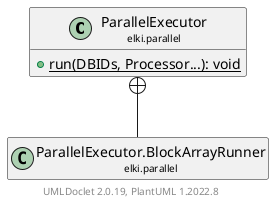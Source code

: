 @startuml
    remove .*\.(Instance|Par|Parameterizer|Factory)$
    set namespaceSeparator none
    hide empty fields
    hide empty methods

    class "<size:14>ParallelExecutor\n<size:10>elki.parallel" as elki.parallel.ParallelExecutor [[ParallelExecutor.html]] {
        {static} +run(DBIDs, Processor...): void
    }
    class "<size:14>ParallelExecutor.BlockArrayRunner\n<size:10>elki.parallel" as elki.parallel.ParallelExecutor.BlockArrayRunner [[ParallelExecutor.BlockArrayRunner.html]]

    elki.parallel.ParallelExecutor +-- elki.parallel.ParallelExecutor.BlockArrayRunner

    center footer UMLDoclet 2.0.19, PlantUML 1.2022.8
@enduml
